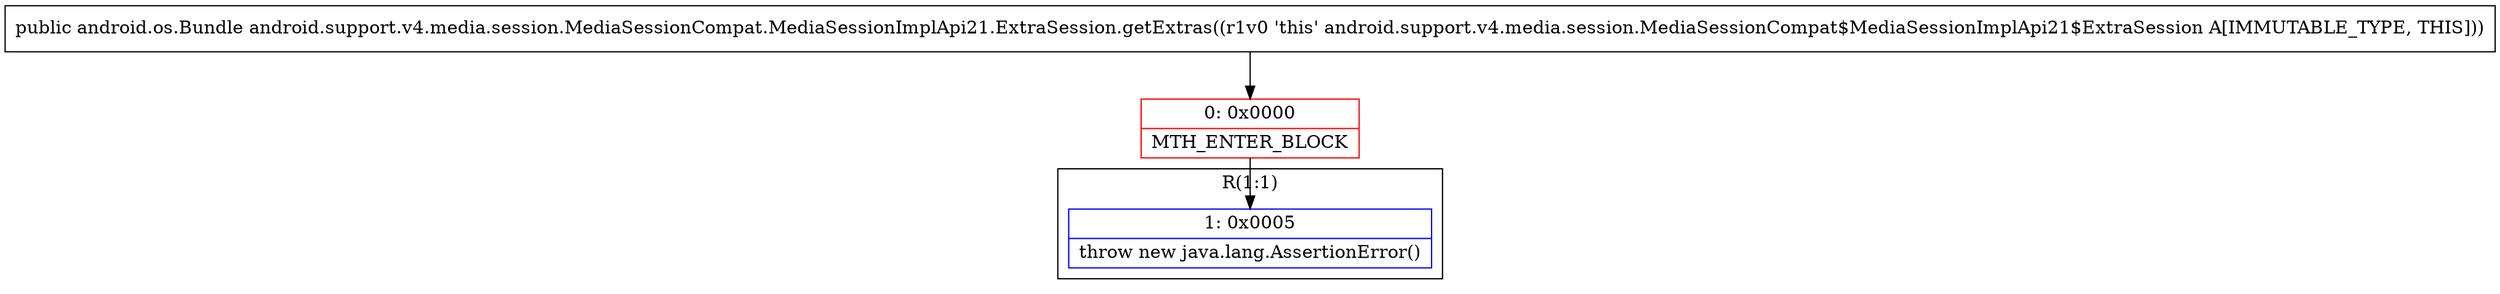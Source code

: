 digraph "CFG forandroid.support.v4.media.session.MediaSessionCompat.MediaSessionImplApi21.ExtraSession.getExtras()Landroid\/os\/Bundle;" {
subgraph cluster_Region_352398437 {
label = "R(1:1)";
node [shape=record,color=blue];
Node_1 [shape=record,label="{1\:\ 0x0005|throw new java.lang.AssertionError()\l}"];
}
Node_0 [shape=record,color=red,label="{0\:\ 0x0000|MTH_ENTER_BLOCK\l}"];
MethodNode[shape=record,label="{public android.os.Bundle android.support.v4.media.session.MediaSessionCompat.MediaSessionImplApi21.ExtraSession.getExtras((r1v0 'this' android.support.v4.media.session.MediaSessionCompat$MediaSessionImplApi21$ExtraSession A[IMMUTABLE_TYPE, THIS])) }"];
MethodNode -> Node_0;
Node_0 -> Node_1;
}

